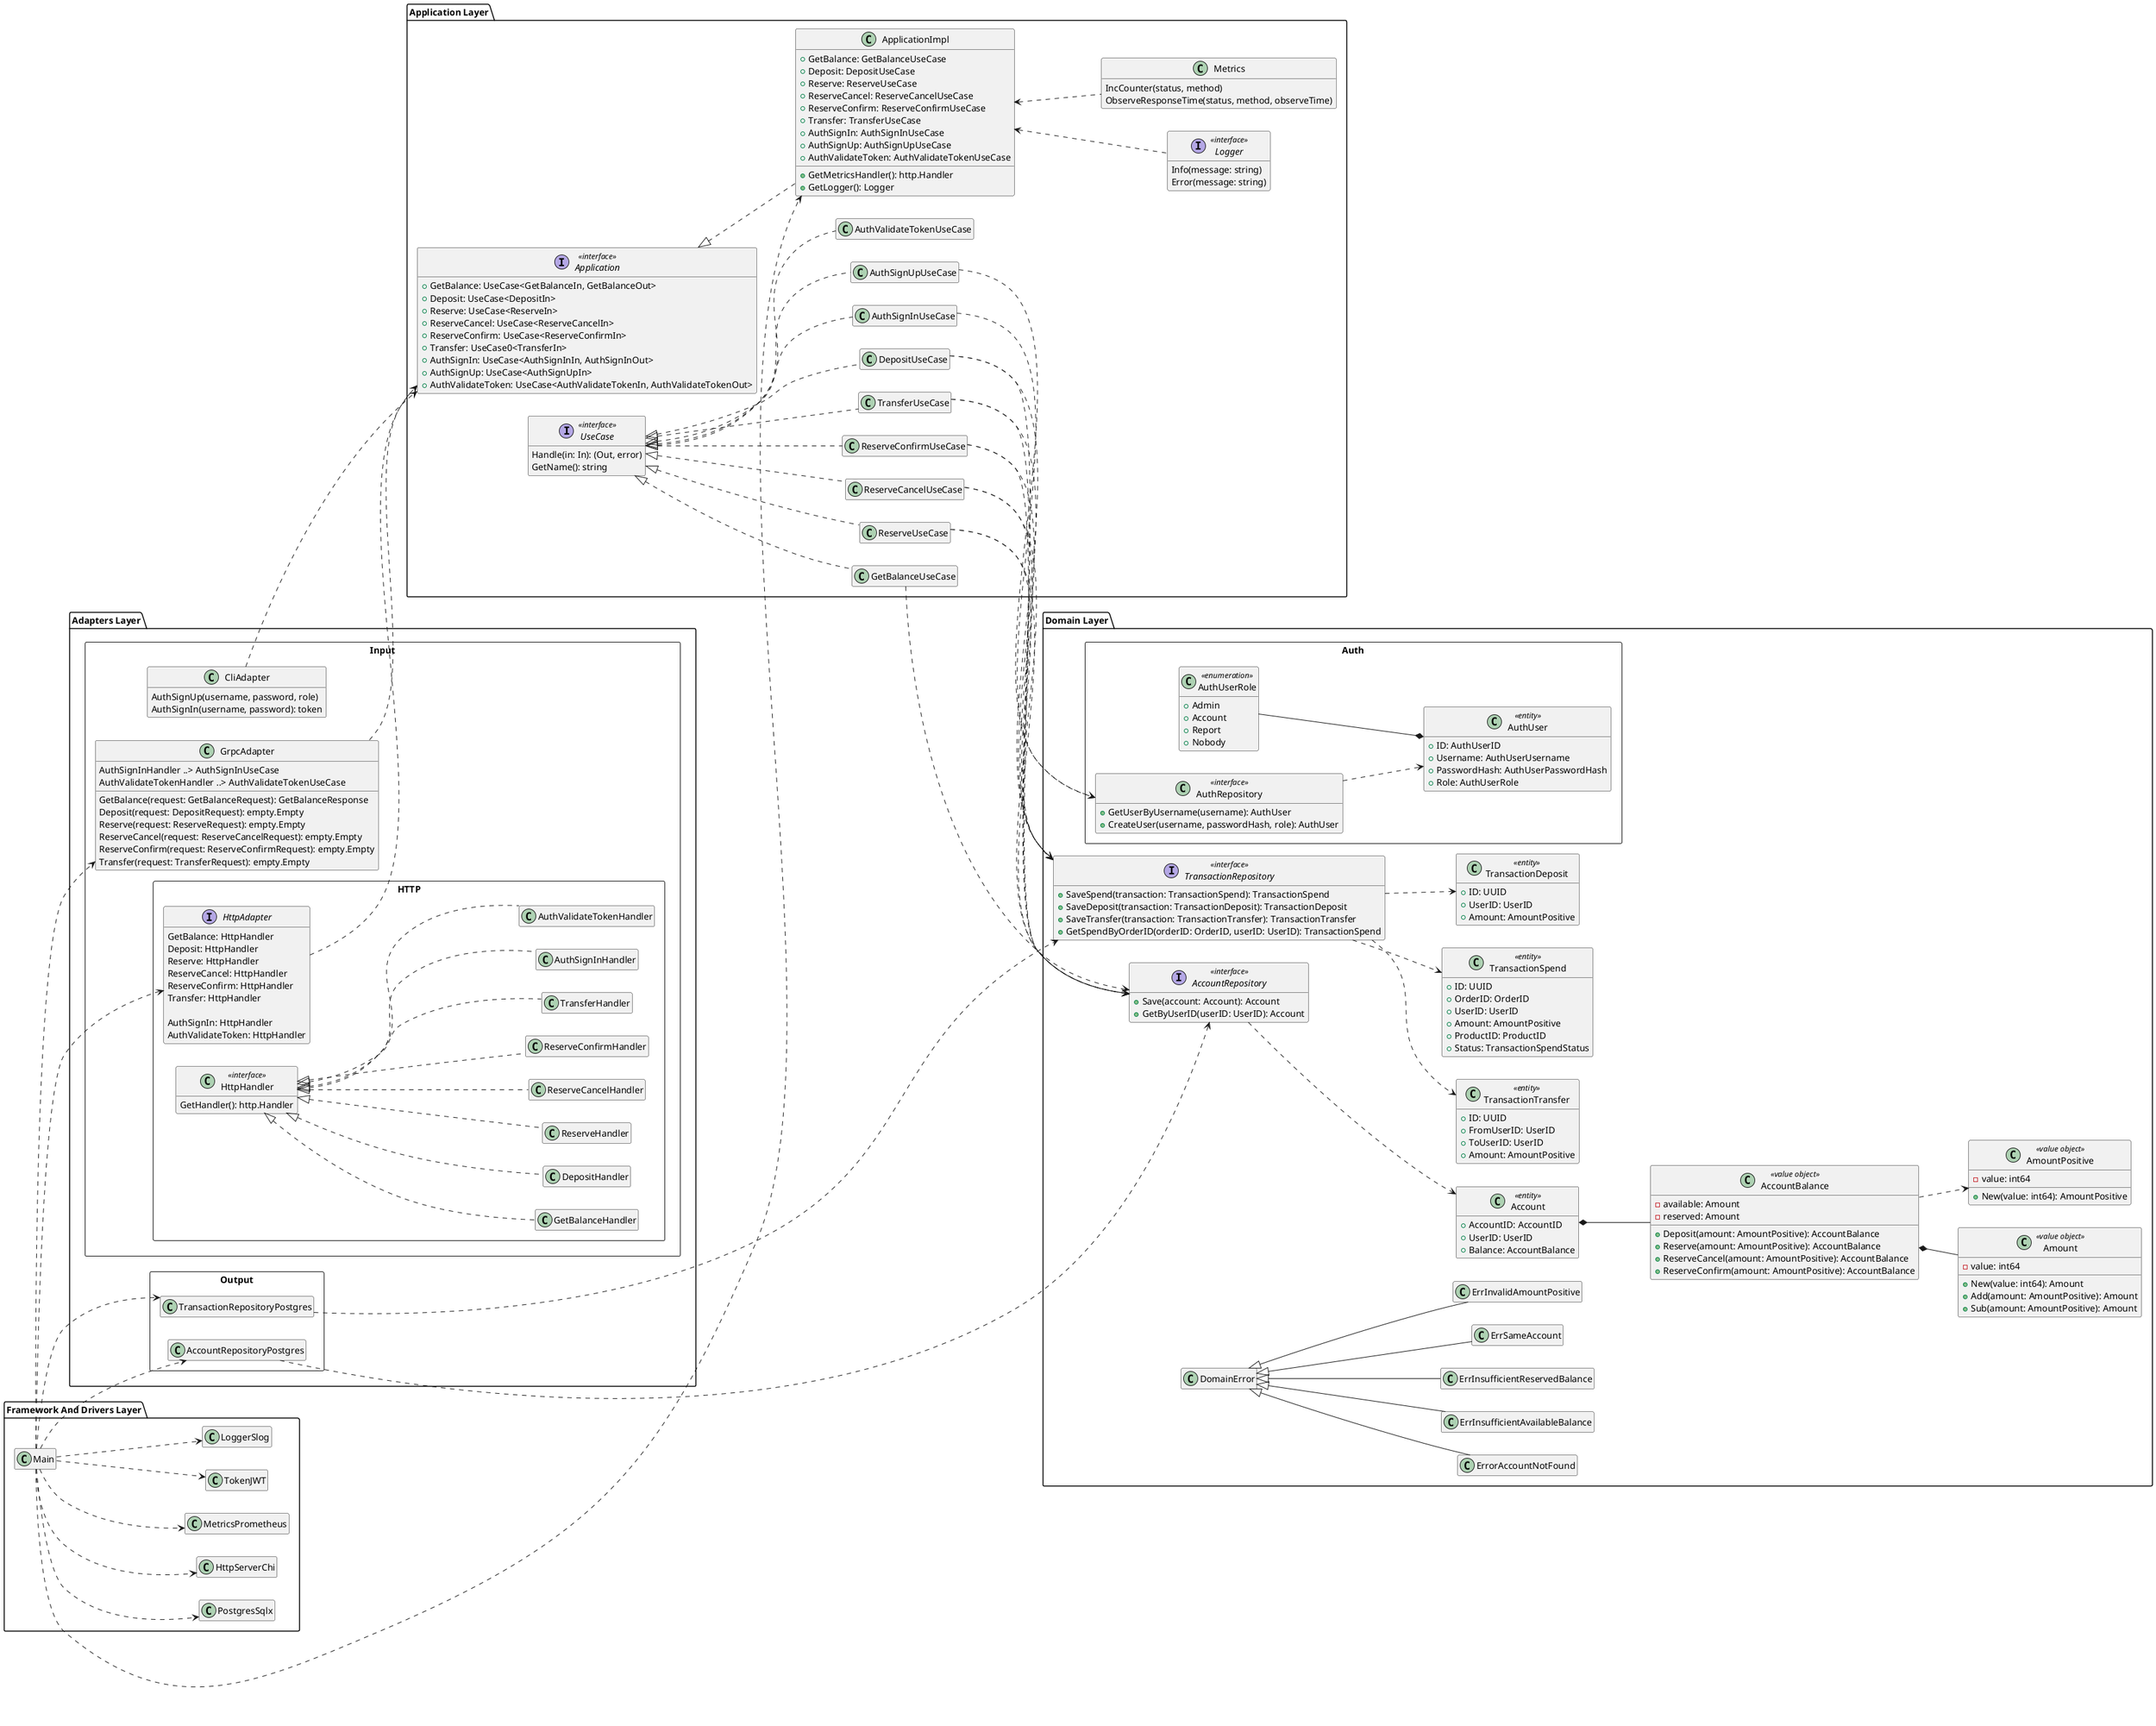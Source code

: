 @startuml
' top to bottom direction
left to right  direction
hide empty members

package "Domain Layer" {
    interface AccountRepository <<interface>> {
        + Save(account: Account): Account
        + GetByUserID(userID: UserID): Account
    }
    class Account <<entity>> {
        + AccountID: AccountID
        + UserID: UserID
        + Balance: AccountBalance
    }
    class AccountBalance <<value object>> {
        - available: Amount
        - reserved: Amount
        + Deposit(amount: AmountPositive): AccountBalance
        + Reserve(amount: AmountPositive): AccountBalance
        + ReserveCancel(amount: AmountPositive): AccountBalance
        + ReserveConfirm(amount: AmountPositive): AccountBalance
    }
    class Amount <<value object>> {
        - value: int64
        + New(value: int64): Amount
        + Add(amount: AmountPositive): Amount
        + Sub(amount: AmountPositive): Amount
    }
    class AmountPositive <<value object>> {
        - value: int64
        + New(value: int64): AmountPositive
    }
    interface TransactionRepository <<interface>> {
        + SaveSpend(transaction: TransactionSpend): TransactionSpend
        + SaveDeposit(transaction: TransactionDeposit): TransactionDeposit
        + SaveTransfer(transaction: TransactionTransfer): TransactionTransfer
        + GetSpendByOrderID(orderID: OrderID, userID: UserID): TransactionSpend
    }
    class TransactionSpend <<entity>> {
        + ID: UUID
        + OrderID: OrderID
        + UserID: UserID
        + Amount: AmountPositive
        + ProductID: ProductID
        + Status: TransactionSpendStatus
    }
    class TransactionDeposit <<entity>> {
        + ID: UUID
        + UserID: UserID
        + Amount: AmountPositive
    }
    class TransactionTransfer <<entity>> {
        + ID: UUID
        + FromUserID: UserID
        + ToUserID: UserID
        + Amount: AmountPositive
    }
    class DomainError
    class ErrorAccountNotFound
    class ErrInsufficientAvailableBalance
    class ErrInsufficientReservedBalance
    class ErrSameAccount
    class ErrInvalidAmountPositive

    rectangle "Auth" {
        class AuthUser <<entity>> {
            + ID: AuthUserID
            + Username: AuthUserUsername
            + PasswordHash: AuthUserPasswordHash
            + Role: AuthUserRole
        }
        class AuthUserRole <<enumeration>> {
            + Admin
            + Account
            + Report
            + Nobody
        }

        class AuthRepository <<interface>> {
            + GetUserByUsername(username): AuthUser
            + CreateUser(username, passwordHash, role): AuthUser
        }

        AuthRepository ..> AuthUser
        AuthUserRole --* AuthUser
    }

    AccountRepository ..> Account
    Account *-- AccountBalance
    AccountBalance *-- Amount
    AccountBalance ..> AmountPositive
    TransactionRepository ..> TransactionSpend
    TransactionRepository ..> TransactionDeposit
    TransactionRepository ..> TransactionTransfer

    DomainError <|-- ErrorAccountNotFound
    DomainError <|-- ErrInsufficientAvailableBalance
    DomainError <|-- ErrInsufficientReservedBalance
    DomainError <|-- ErrSameAccount
    DomainError <|-- ErrInvalidAmountPositive
}

package "Application Layer" {
    interface Application <<interface>> {
        + GetBalance: UseCase<GetBalanceIn, GetBalanceOut>
        + Deposit: UseCase<DepositIn>
        + Reserve: UseCase<ReserveIn>
        + ReserveCancel: UseCase<ReserveCancelIn>
        + ReserveConfirm: UseCase<ReserveConfirmIn>
        + Transfer: UseCase0<TransferIn>
        + AuthSignIn: UseCase<AuthSignInIn, AuthSignInOut>
        + AuthSignUp: UseCase<AuthSignUpIn>
        + AuthValidateToken: UseCase<AuthValidateTokenIn, AuthValidateTokenOut>
    }
    interface UseCase <<interface>> {
        Handle(in: In): (Out, error)
        GetName(): string
    }
    class GetBalanceUseCase {}
    class DepositUseCase {}
    class ReserveUseCase {}
    class ReserveCancelUseCase {}
    class ReserveConfirmUseCase {}
    class TransferUseCase {}

    class AuthSignInUseCase {}
    class AuthSignUpUseCase {}
    class AuthValidateTokenUseCase {}

    class ApplicationImpl {
        + GetBalance: GetBalanceUseCase
        + Deposit: DepositUseCase
        + Reserve: ReserveUseCase
        + ReserveCancel: ReserveCancelUseCase
        + ReserveConfirm: ReserveConfirmUseCase
        + Transfer: TransferUseCase
        + AuthSignIn: AuthSignInUseCase
        + AuthSignUp: AuthSignUpUseCase
        + AuthValidateToken: AuthValidateTokenUseCase
        + GetMetricsHandler(): http.Handler
        + GetLogger(): Logger
    }

    interface Logger <<interface>> {
        Info(message: string)
        Error(message: string)
    }

    class Metrics {
        IncCounter(status, method)
        ObserveResponseTime(status, method, observeTime)
    }

    UseCase <|.. GetBalanceUseCase
    UseCase <|.. DepositUseCase
    UseCase <|.. ReserveUseCase
    UseCase <|.. ReserveCancelUseCase
    UseCase <|.. ReserveConfirmUseCase
    UseCase <|.. TransferUseCase

    UseCase <|.. AuthSignInUseCase
    UseCase <|.. AuthSignUpUseCase
    UseCase <|.. AuthValidateTokenUseCase

    AuthSignInUseCase ..> AuthRepository
    AuthSignUpUseCase ..> AuthRepository

    GetBalanceUseCase ..> AccountRepository

    DepositUseCase ..> AccountRepository
    DepositUseCase ..> TransactionRepository

    ReserveUseCase ..> AccountRepository
    ReserveUseCase ..> TransactionRepository

    ReserveCancelUseCase ..> AccountRepository
    ReserveCancelUseCase ..> TransactionRepository

    ReserveConfirmUseCase ..> AccountRepository
    ReserveConfirmUseCase ..> TransactionRepository

    TransferUseCase ..> AccountRepository
    TransferUseCase ..> TransactionRepository

    Application <|.. ApplicationImpl
    ApplicationImpl <.. Metrics
    ApplicationImpl <.. Logger
}

package "Adapters Layer" {
    rectangle "Output" {
        class AccountRepositoryPostgres
        class TransactionRepositoryPostgres

        AccountRepositoryPostgres ..> AccountRepository
        TransactionRepositoryPostgres ..> TransactionRepository
    }

    rectangle "Input" {

        rectangle "HTTP" {
            interface HttpAdapter {
                GetBalance: HttpHandler
                Deposit: HttpHandler
                Reserve: HttpHandler
                ReserveCancel: HttpHandler
                ReserveConfirm: HttpHandler
                Transfer: HttpHandler

                AuthSignIn: HttpHandler
                AuthValidateToken: HttpHandler
            }
            
            class HttpHandler <<interface>> {
                GetHandler(): http.Handler
            }
            
            class GetBalanceHandler implements HttpHandler {}
            class DepositHandler implements HttpHandler {}
            class ReserveHandler implements HttpHandler {}
            class ReserveCancelHandler implements HttpHandler {}
            class ReserveConfirmHandler implements HttpHandler {}
            class TransferHandler implements HttpHandler {}

            class AuthSignInHandler implements HttpHandler {}
            class AuthValidateTokenHandler implements HttpHandler {}

            ' GetBalanceHandler ..> GetBalanceUseCase
            ' GetBalanceHandler ..> AuthValidateTokenUseCase

            ' DepositHandler ..> DepositUseCase
            ' ReserveHandler ..> ReserveUseCase
            ' ReserveCancelHandler ..> ReserveCancelUseCase
            ' ReserveConfirmHandler ..> ReserveConfirmUseCase
            ' TransferHandler ..> TransferUseCase

            ' AuthSignInHandler ..> AuthSignInUseCase
            ' AuthValidateTokenHandler ..> AuthValidateTokenUseCase
        }
        
        class GrpcAdapter {
            GetBalance(request: GetBalanceRequest): GetBalanceResponse
            Deposit(request: DepositRequest): empty.Empty
            Reserve(request: ReserveRequest): empty.Empty
            ReserveCancel(request: ReserveCancelRequest): empty.Empty
            ReserveConfirm(request: ReserveConfirmRequest): empty.Empty
            Transfer(request: TransferRequest): empty.Empty
            
            AuthSignInHandler ..> AuthSignInUseCase
            AuthValidateTokenHandler ..> AuthValidateTokenUseCase
        }

        class CliAdapter {
           AuthSignUp(username, password, role)
           AuthSignIn(username, password): token
        }
    }


    HttpAdapter ..> Application
    GrpcAdapter ..> Application
    CliAdapter ..> Application
}

package "Framework And Drivers Layer" {
    class Main {}
    class PostgresSqlx
    class HttpServerChi
    class MetricsPrometheus
    class TokenJWT
    class LoggerSlog


    Main ..> PostgresSqlx
    Main ..> HttpServerChi
    Main ..> MetricsPrometheus
    Main ..> TokenJWT
    Main ..> LoggerSlog
    Main ..> ApplicationImpl
    Main ..> AccountRepositoryPostgres
    Main ..> TransactionRepositoryPostgres
    Main ..> GrpcAdapter
    Main ..> HttpAdapter
}

' Relationships



@enduml